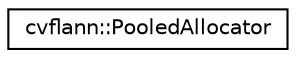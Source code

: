 digraph "Graphical Class Hierarchy"
{
 // LATEX_PDF_SIZE
  edge [fontname="Helvetica",fontsize="10",labelfontname="Helvetica",labelfontsize="10"];
  node [fontname="Helvetica",fontsize="10",shape=record];
  rankdir="LR";
  Node0 [label="cvflann::PooledAllocator",height=0.2,width=0.4,color="black", fillcolor="white", style="filled",URL="$classcvflann_1_1_pooled_allocator.html",tooltip=" "];
}
